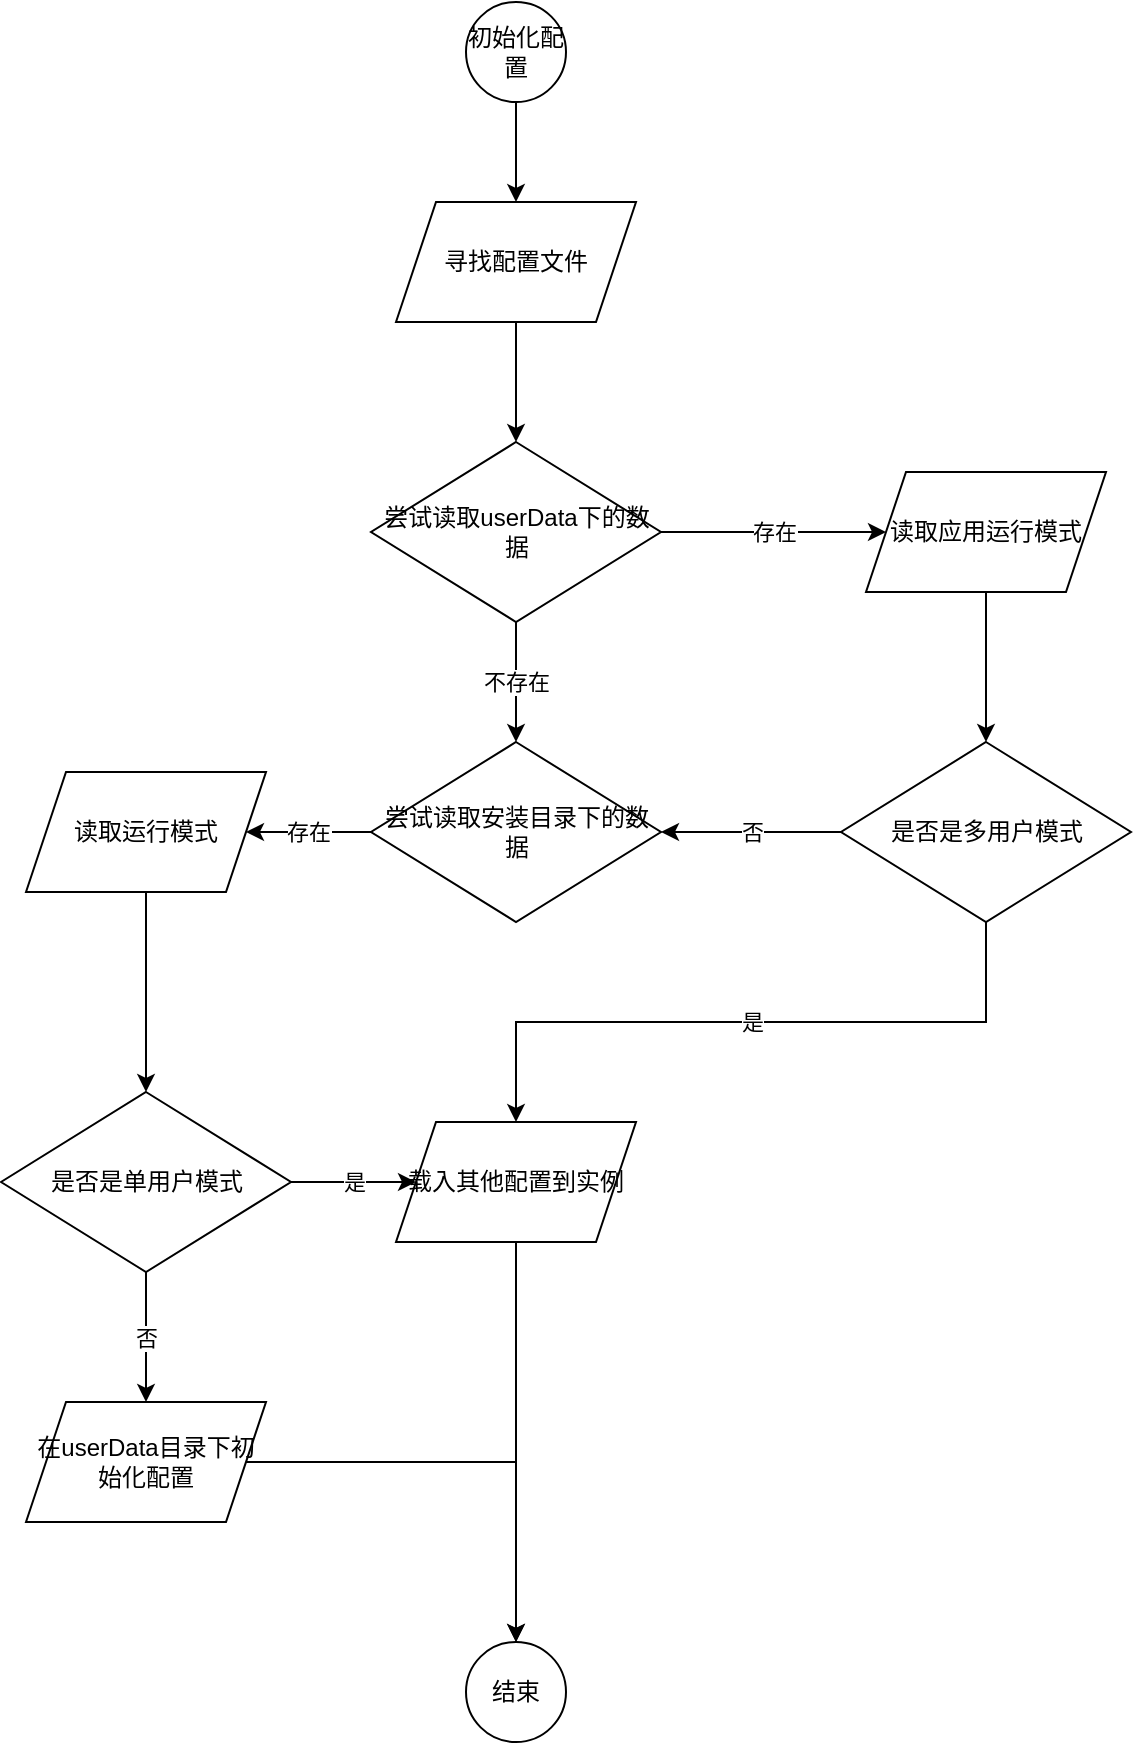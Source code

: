 <mxfile version="13.10.0" type="embed">
    <diagram id="I-gGvM2N96Bh2449-bX9" name="Page-1">
        <mxGraphModel dx="691" dy="1654" grid="1" gridSize="10" guides="1" tooltips="1" connect="1" arrows="1" fold="1" page="1" pageScale="1" pageWidth="850" pageHeight="1100" math="0" shadow="0">
            <root>
                <mxCell id="0"/>
                <mxCell id="1" parent="0"/>
                <mxCell id="15" value="" style="edgeStyle=orthogonalEdgeStyle;rounded=0;orthogonalLoop=1;jettySize=auto;html=1;" edge="1" parent="1" source="3" target="4">
                    <mxGeometry relative="1" as="geometry"/>
                </mxCell>
                <mxCell id="3" value="初始化配置" style="ellipse;whiteSpace=wrap;html=1;aspect=fixed;" vertex="1" parent="1">
                    <mxGeometry x="250" width="50" height="50" as="geometry"/>
                </mxCell>
                <mxCell id="16" value="" style="edgeStyle=orthogonalEdgeStyle;rounded=0;orthogonalLoop=1;jettySize=auto;html=1;" edge="1" parent="1" source="4" target="5">
                    <mxGeometry relative="1" as="geometry"/>
                </mxCell>
                <mxCell id="4" value="寻找配置文件" style="shape=parallelogram;perimeter=parallelogramPerimeter;whiteSpace=wrap;html=1;fixedSize=1;" vertex="1" parent="1">
                    <mxGeometry x="215" y="100" width="120" height="60" as="geometry"/>
                </mxCell>
                <mxCell id="9" value="存在" style="edgeStyle=orthogonalEdgeStyle;rounded=0;orthogonalLoop=1;jettySize=auto;html=1;" edge="1" parent="1" source="5" target="7">
                    <mxGeometry relative="1" as="geometry"/>
                </mxCell>
                <mxCell id="17" value="不存在" style="edgeStyle=orthogonalEdgeStyle;rounded=0;orthogonalLoop=1;jettySize=auto;html=1;" edge="1" parent="1" source="5" target="6">
                    <mxGeometry relative="1" as="geometry"/>
                </mxCell>
                <mxCell id="5" value="尝试读取userData下的数据" style="rhombus;whiteSpace=wrap;html=1;" vertex="1" parent="1">
                    <mxGeometry x="202.5" y="220" width="145" height="90" as="geometry"/>
                </mxCell>
                <mxCell id="19" value="存在" style="edgeStyle=orthogonalEdgeStyle;rounded=0;orthogonalLoop=1;jettySize=auto;html=1;" edge="1" parent="1" source="6" target="18">
                    <mxGeometry relative="1" as="geometry"/>
                </mxCell>
                <mxCell id="6" value="尝试读取安装目录下的数据" style="rhombus;whiteSpace=wrap;html=1;" vertex="1" parent="1">
                    <mxGeometry x="202.5" y="370" width="145" height="90" as="geometry"/>
                </mxCell>
                <mxCell id="10" value="" style="edgeStyle=orthogonalEdgeStyle;rounded=0;orthogonalLoop=1;jettySize=auto;html=1;" edge="1" parent="1" source="7" target="8">
                    <mxGeometry relative="1" as="geometry"/>
                </mxCell>
                <mxCell id="7" value="读取应用运行模式" style="shape=parallelogram;perimeter=parallelogramPerimeter;whiteSpace=wrap;html=1;fixedSize=1;" vertex="1" parent="1">
                    <mxGeometry x="450" y="235" width="120" height="60" as="geometry"/>
                </mxCell>
                <mxCell id="12" value="是" style="edgeStyle=orthogonalEdgeStyle;rounded=0;orthogonalLoop=1;jettySize=auto;html=1;exitX=0.5;exitY=1;exitDx=0;exitDy=0;" edge="1" parent="1" source="8" target="11">
                    <mxGeometry relative="1" as="geometry"/>
                </mxCell>
                <mxCell id="20" value="否" style="edgeStyle=orthogonalEdgeStyle;rounded=0;orthogonalLoop=1;jettySize=auto;html=1;" edge="1" parent="1" source="8" target="6">
                    <mxGeometry relative="1" as="geometry"/>
                </mxCell>
                <mxCell id="8" value="是否是多用户模式" style="rhombus;whiteSpace=wrap;html=1;" vertex="1" parent="1">
                    <mxGeometry x="437.5" y="370" width="145" height="90" as="geometry"/>
                </mxCell>
                <mxCell id="14" style="edgeStyle=orthogonalEdgeStyle;rounded=0;orthogonalLoop=1;jettySize=auto;html=1;entryX=0.5;entryY=0;entryDx=0;entryDy=0;exitX=0.5;exitY=1;exitDx=0;exitDy=0;" edge="1" parent="1" source="11" target="13">
                    <mxGeometry relative="1" as="geometry"/>
                </mxCell>
                <mxCell id="11" value="载入其他配置到实例" style="shape=parallelogram;perimeter=parallelogramPerimeter;whiteSpace=wrap;html=1;fixedSize=1;" vertex="1" parent="1">
                    <mxGeometry x="215" y="560" width="120" height="60" as="geometry"/>
                </mxCell>
                <mxCell id="13" value="结束" style="ellipse;whiteSpace=wrap;html=1;aspect=fixed;" vertex="1" parent="1">
                    <mxGeometry x="250" y="820" width="50" height="50" as="geometry"/>
                </mxCell>
                <mxCell id="22" value="" style="edgeStyle=orthogonalEdgeStyle;rounded=0;orthogonalLoop=1;jettySize=auto;html=1;" edge="1" parent="1" source="18" target="21">
                    <mxGeometry relative="1" as="geometry"/>
                </mxCell>
                <mxCell id="18" value="读取运行模式" style="shape=parallelogram;perimeter=parallelogramPerimeter;whiteSpace=wrap;html=1;fixedSize=1;" vertex="1" parent="1">
                    <mxGeometry x="30" y="385" width="120" height="60" as="geometry"/>
                </mxCell>
                <mxCell id="24" value="是" style="edgeStyle=orthogonalEdgeStyle;rounded=0;orthogonalLoop=1;jettySize=auto;html=1;entryX=0;entryY=0.5;entryDx=0;entryDy=0;" edge="1" parent="1" source="21" target="11">
                    <mxGeometry relative="1" as="geometry">
                        <mxPoint x="225" y="590" as="targetPoint"/>
                    </mxGeometry>
                </mxCell>
                <mxCell id="26" value="否" style="edgeStyle=orthogonalEdgeStyle;rounded=0;orthogonalLoop=1;jettySize=auto;html=1;" edge="1" parent="1" source="21" target="25">
                    <mxGeometry relative="1" as="geometry"/>
                </mxCell>
                <mxCell id="21" value="是否是单用户模式" style="rhombus;whiteSpace=wrap;html=1;" vertex="1" parent="1">
                    <mxGeometry x="17.5" y="545" width="145" height="90" as="geometry"/>
                </mxCell>
                <mxCell id="27" style="edgeStyle=orthogonalEdgeStyle;rounded=0;orthogonalLoop=1;jettySize=auto;html=1;entryX=0.5;entryY=0;entryDx=0;entryDy=0;" edge="1" parent="1" source="25" target="13">
                    <mxGeometry relative="1" as="geometry"/>
                </mxCell>
                <mxCell id="25" value="在userData目录下初始化配置" style="shape=parallelogram;perimeter=parallelogramPerimeter;whiteSpace=wrap;html=1;fixedSize=1;" vertex="1" parent="1">
                    <mxGeometry x="30" y="700" width="120" height="60" as="geometry"/>
                </mxCell>
            </root>
        </mxGraphModel>
    </diagram>
</mxfile>
